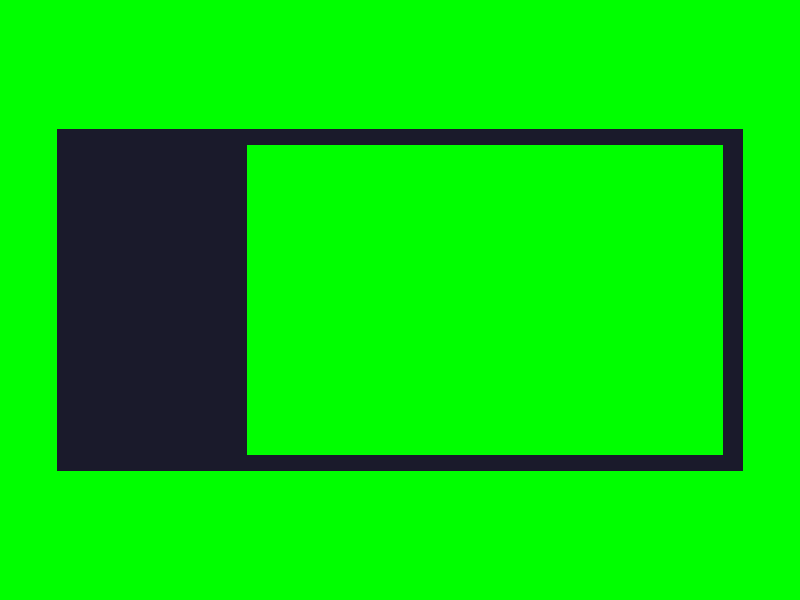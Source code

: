 //--global--------------------------
//--includes------------------------
//--declares------------------------
//--objects-------------------------

difference {
  box {
    <-4,-2,0>,
    <4,2,.05>
  }
  prism {                                
    conic_sweep  // or conic_sweep for tapering to a point
    linear_spline // linear_spline | quadratic_spline | cubic_spline | bezier_spline 
    0,         // height 1
    2,         // height 2
    5,           // number of points
    // (--- the <u,v> points ---)
    <-2.4,-1.8>,<2.4,-1.8>,
    <2.4,1.8>,<-2.4,1.8>,
    <-2.4,-1.8>
    rotate <-90,0,0>
    scale <.6,.52,1>
    translate <1,0,1.99>
  }
  texture {
    pigment {
      colour rgb <.1,.1,.17>
    }
    finish {
      phong .4
    }
  }
}

background {
  <0,1,0> 
}

//--lights--------------------------

// create a regular point light source
light_source {
  0*x                  // light's position (translated below)
  color rgb 2    // light's color
  translate <-8, 4, -15>
}

//--camera--------------------------

// perspective (default) camera
camera {
  location  <0,0,-7>
  look_at   <0.0, 0.0,  0.0>
  right     x*image_width/image_height
}
